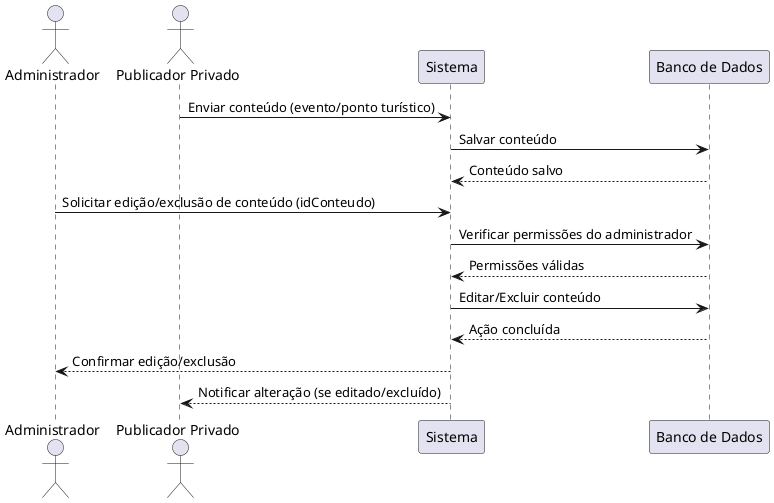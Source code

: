 @startuml
actor "Administrador" as Admin
actor "Publicador Privado" as Pub
participant "Sistema" as S
participant "Banco de Dados" as BD

Pub -> S: Enviar conteúdo (evento/ponto turístico)
S -> BD: Salvar conteúdo
BD --> S: Conteúdo salvo
Admin -> S: Solicitar edição/exclusão de conteúdo (idConteudo)
S -> BD: Verificar permissões do administrador
BD --> S: Permissões válidas
S -> BD: Editar/Excluir conteúdo
BD --> S: Ação concluída
S --> Admin: Confirmar edição/exclusão
S --> Pub: Notificar alteração (se editado/excluído)

@enduml